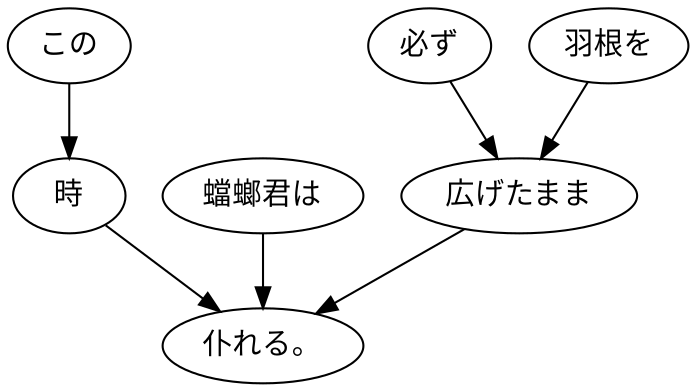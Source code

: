 digraph graph3998 {
	node0 [label="この"];
	node1 [label="時"];
	node2 [label="蟷螂君は"];
	node3 [label="必ず"];
	node4 [label="羽根を"];
	node5 [label="広げたまま"];
	node6 [label="仆れる。"];
	node0 -> node1;
	node1 -> node6;
	node2 -> node6;
	node3 -> node5;
	node4 -> node5;
	node5 -> node6;
}

